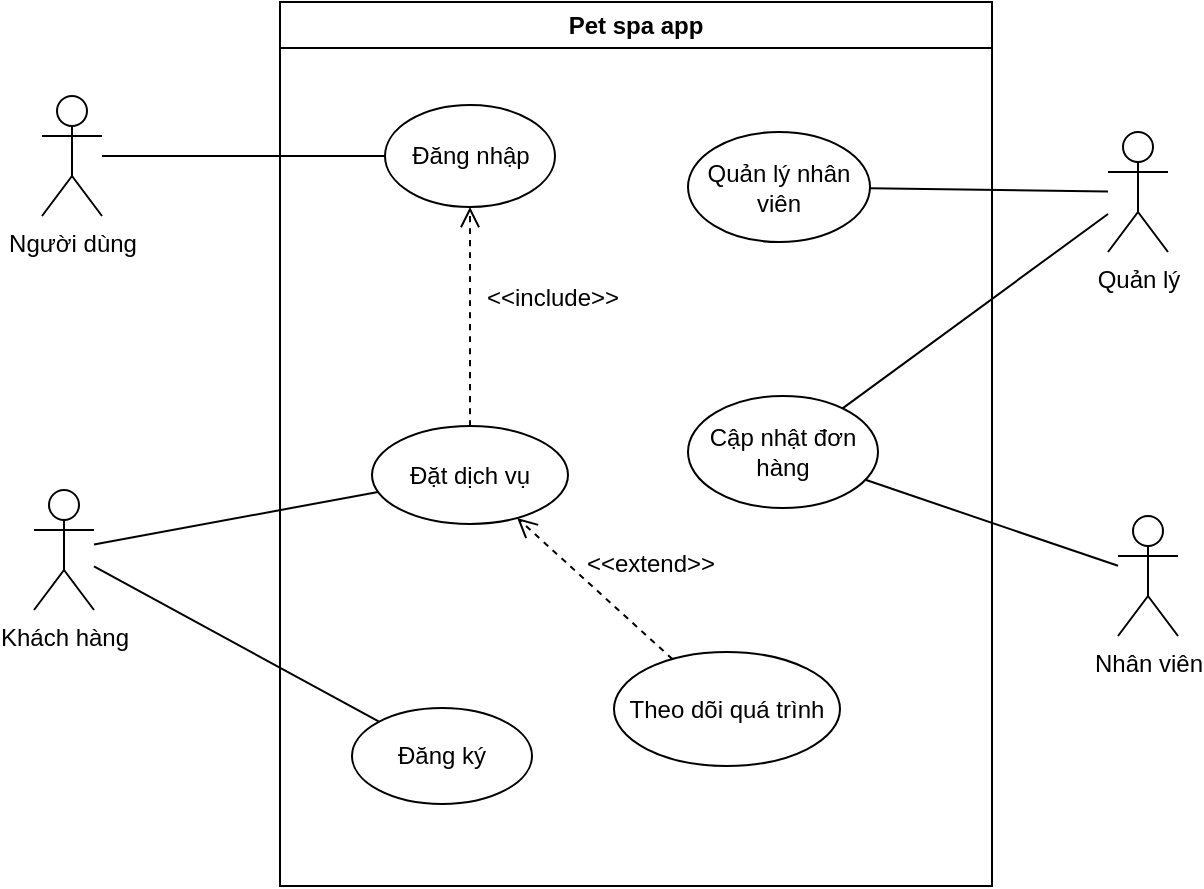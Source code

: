 <mxfile version="25.0.1">
  <diagram name="Page-1" id="ybzBkt7EKkX_U_MsUuj2">
    <mxGraphModel dx="1408" dy="1228" grid="0" gridSize="10" guides="1" tooltips="1" connect="1" arrows="1" fold="1" page="0" pageScale="1" pageWidth="827" pageHeight="1169" math="0" shadow="0">
      <root>
        <mxCell id="0" />
        <mxCell id="1" parent="0" />
        <mxCell id="DpFhdDIUVoU3hS6fTubD-1" value="Pet spa app" style="swimlane;whiteSpace=wrap;html=1;" vertex="1" parent="1">
          <mxGeometry y="-44" width="356" height="442" as="geometry" />
        </mxCell>
        <mxCell id="DpFhdDIUVoU3hS6fTubD-3" value="Đăng nhập" style="ellipse;whiteSpace=wrap;html=1;" vertex="1" parent="DpFhdDIUVoU3hS6fTubD-1">
          <mxGeometry x="52.5" y="51.5" width="85" height="51" as="geometry" />
        </mxCell>
        <mxCell id="DpFhdDIUVoU3hS6fTubD-4" value="Đăng ký" style="ellipse;whiteSpace=wrap;html=1;" vertex="1" parent="DpFhdDIUVoU3hS6fTubD-1">
          <mxGeometry x="36" y="353" width="90" height="48" as="geometry" />
        </mxCell>
        <mxCell id="DpFhdDIUVoU3hS6fTubD-6" value="Đặt dịch vụ" style="ellipse;whiteSpace=wrap;html=1;" vertex="1" parent="DpFhdDIUVoU3hS6fTubD-1">
          <mxGeometry x="46" y="212" width="98" height="49" as="geometry" />
        </mxCell>
        <mxCell id="DpFhdDIUVoU3hS6fTubD-7" value="Theo dõi quá trình" style="ellipse;whiteSpace=wrap;html=1;" vertex="1" parent="DpFhdDIUVoU3hS6fTubD-1">
          <mxGeometry x="167" y="325" width="113" height="57" as="geometry" />
        </mxCell>
        <mxCell id="DpFhdDIUVoU3hS6fTubD-8" value="Quản lý nhân viên" style="ellipse;whiteSpace=wrap;html=1;" vertex="1" parent="DpFhdDIUVoU3hS6fTubD-1">
          <mxGeometry x="204" y="65" width="91" height="55" as="geometry" />
        </mxCell>
        <mxCell id="DpFhdDIUVoU3hS6fTubD-10" value="Cập nhật đơn hàng" style="ellipse;whiteSpace=wrap;html=1;" vertex="1" parent="DpFhdDIUVoU3hS6fTubD-1">
          <mxGeometry x="204" y="197" width="95" height="56" as="geometry" />
        </mxCell>
        <mxCell id="DpFhdDIUVoU3hS6fTubD-19" value="&amp;lt;&amp;lt;extend&amp;gt;&amp;gt;" style="html=1;verticalAlign=bottom;labelBackgroundColor=none;endArrow=open;endFill=0;dashed=1;rounded=0;fontSize=12;startSize=8;endSize=8;curved=1;" edge="1" parent="DpFhdDIUVoU3hS6fTubD-1" source="DpFhdDIUVoU3hS6fTubD-7" target="DpFhdDIUVoU3hS6fTubD-6">
          <mxGeometry x="-0.346" y="-22" width="160" relative="1" as="geometry">
            <mxPoint x="38" y="274" as="sourcePoint" />
            <mxPoint x="198" y="274" as="targetPoint" />
            <mxPoint y="1" as="offset" />
          </mxGeometry>
        </mxCell>
        <mxCell id="DpFhdDIUVoU3hS6fTubD-21" value="&amp;lt;&amp;lt;include&amp;gt;&amp;gt;" style="html=1;verticalAlign=bottom;labelBackgroundColor=none;endArrow=open;endFill=0;dashed=1;rounded=0;fontSize=12;startSize=8;endSize=8;curved=1;" edge="1" parent="DpFhdDIUVoU3hS6fTubD-1" source="DpFhdDIUVoU3hS6fTubD-6" target="DpFhdDIUVoU3hS6fTubD-3">
          <mxGeometry x="-0.016" y="-41" width="160" relative="1" as="geometry">
            <mxPoint x="-84" y="195" as="sourcePoint" />
            <mxPoint x="76" y="195" as="targetPoint" />
            <mxPoint y="-1" as="offset" />
          </mxGeometry>
        </mxCell>
        <mxCell id="DpFhdDIUVoU3hS6fTubD-2" value="Người dùng" style="shape=umlActor;verticalLabelPosition=bottom;verticalAlign=top;html=1;outlineConnect=0;" vertex="1" parent="1">
          <mxGeometry x="-119" y="3" width="30" height="60" as="geometry" />
        </mxCell>
        <mxCell id="DpFhdDIUVoU3hS6fTubD-5" value="Khách hàng" style="shape=umlActor;verticalLabelPosition=bottom;verticalAlign=top;html=1;outlineConnect=0;" vertex="1" parent="1">
          <mxGeometry x="-123" y="200" width="30" height="60" as="geometry" />
        </mxCell>
        <mxCell id="DpFhdDIUVoU3hS6fTubD-11" value="Quản lý" style="shape=umlActor;verticalLabelPosition=bottom;verticalAlign=top;html=1;outlineConnect=0;" vertex="1" parent="1">
          <mxGeometry x="414" y="21" width="30" height="60" as="geometry" />
        </mxCell>
        <mxCell id="DpFhdDIUVoU3hS6fTubD-12" value="Nhân viên" style="shape=umlActor;verticalLabelPosition=bottom;verticalAlign=top;html=1;outlineConnect=0;" vertex="1" parent="1">
          <mxGeometry x="419" y="213" width="30" height="60" as="geometry" />
        </mxCell>
        <mxCell id="DpFhdDIUVoU3hS6fTubD-13" value="" style="endArrow=none;html=1;rounded=0;fontSize=12;startSize=8;endSize=8;curved=1;" edge="1" parent="1" source="DpFhdDIUVoU3hS6fTubD-5" target="DpFhdDIUVoU3hS6fTubD-6">
          <mxGeometry relative="1" as="geometry">
            <mxPoint x="48" y="238.459" as="sourcePoint" />
            <mxPoint x="189" y="160.459" as="targetPoint" />
          </mxGeometry>
        </mxCell>
        <mxCell id="DpFhdDIUVoU3hS6fTubD-15" value="" style="endArrow=none;html=1;rounded=0;fontSize=12;startSize=8;endSize=8;curved=1;" edge="1" parent="1" source="DpFhdDIUVoU3hS6fTubD-5" target="DpFhdDIUVoU3hS6fTubD-4">
          <mxGeometry relative="1" as="geometry">
            <mxPoint x="-73" y="249" as="sourcePoint" />
            <mxPoint x="71" y="238" as="targetPoint" />
          </mxGeometry>
        </mxCell>
        <mxCell id="DpFhdDIUVoU3hS6fTubD-16" value="" style="endArrow=none;html=1;rounded=0;fontSize=12;startSize=8;endSize=8;curved=1;" edge="1" parent="1" source="DpFhdDIUVoU3hS6fTubD-10" target="DpFhdDIUVoU3hS6fTubD-12">
          <mxGeometry relative="1" as="geometry">
            <mxPoint x="48" y="238.459" as="sourcePoint" />
            <mxPoint x="189" y="160.459" as="targetPoint" />
          </mxGeometry>
        </mxCell>
        <mxCell id="DpFhdDIUVoU3hS6fTubD-17" value="" style="endArrow=none;html=1;rounded=0;fontSize=12;startSize=8;endSize=8;curved=1;" edge="1" parent="1" source="DpFhdDIUVoU3hS6fTubD-10" target="DpFhdDIUVoU3hS6fTubD-11">
          <mxGeometry relative="1" as="geometry">
            <mxPoint x="48" y="153.459" as="sourcePoint" />
            <mxPoint x="189" y="75.459" as="targetPoint" />
          </mxGeometry>
        </mxCell>
        <mxCell id="DpFhdDIUVoU3hS6fTubD-18" value="" style="endArrow=none;html=1;rounded=0;fontSize=12;startSize=8;endSize=8;curved=1;" edge="1" parent="1" source="DpFhdDIUVoU3hS6fTubD-11" target="DpFhdDIUVoU3hS6fTubD-8">
          <mxGeometry relative="1" as="geometry">
            <mxPoint x="48" y="153.459" as="sourcePoint" />
            <mxPoint x="189" y="75.459" as="targetPoint" />
          </mxGeometry>
        </mxCell>
        <mxCell id="DpFhdDIUVoU3hS6fTubD-20" value="" style="endArrow=none;html=1;rounded=0;fontSize=12;startSize=8;endSize=8;curved=1;" edge="1" parent="1" source="DpFhdDIUVoU3hS6fTubD-2" target="DpFhdDIUVoU3hS6fTubD-3">
          <mxGeometry relative="1" as="geometry">
            <mxPoint x="-75" y="260.459" as="sourcePoint" />
            <mxPoint x="66" y="182.459" as="targetPoint" />
          </mxGeometry>
        </mxCell>
      </root>
    </mxGraphModel>
  </diagram>
</mxfile>
